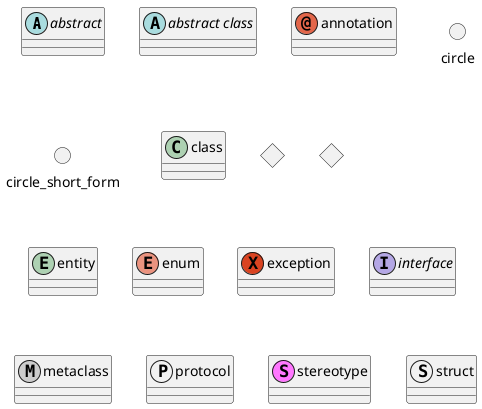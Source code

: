 @startuml
abstract        abstract
abstract class  "abstract class"
annotation      annotation
circle          circle
()              circle_short_form
class           class
diamond         diamond
<>              diamond_short_form
entity          entity
enum            enum
exception       exception
interface       interface
metaclass       metaclass
protocol        protocol
stereotype      stereotype
struct          struct
@enduml
